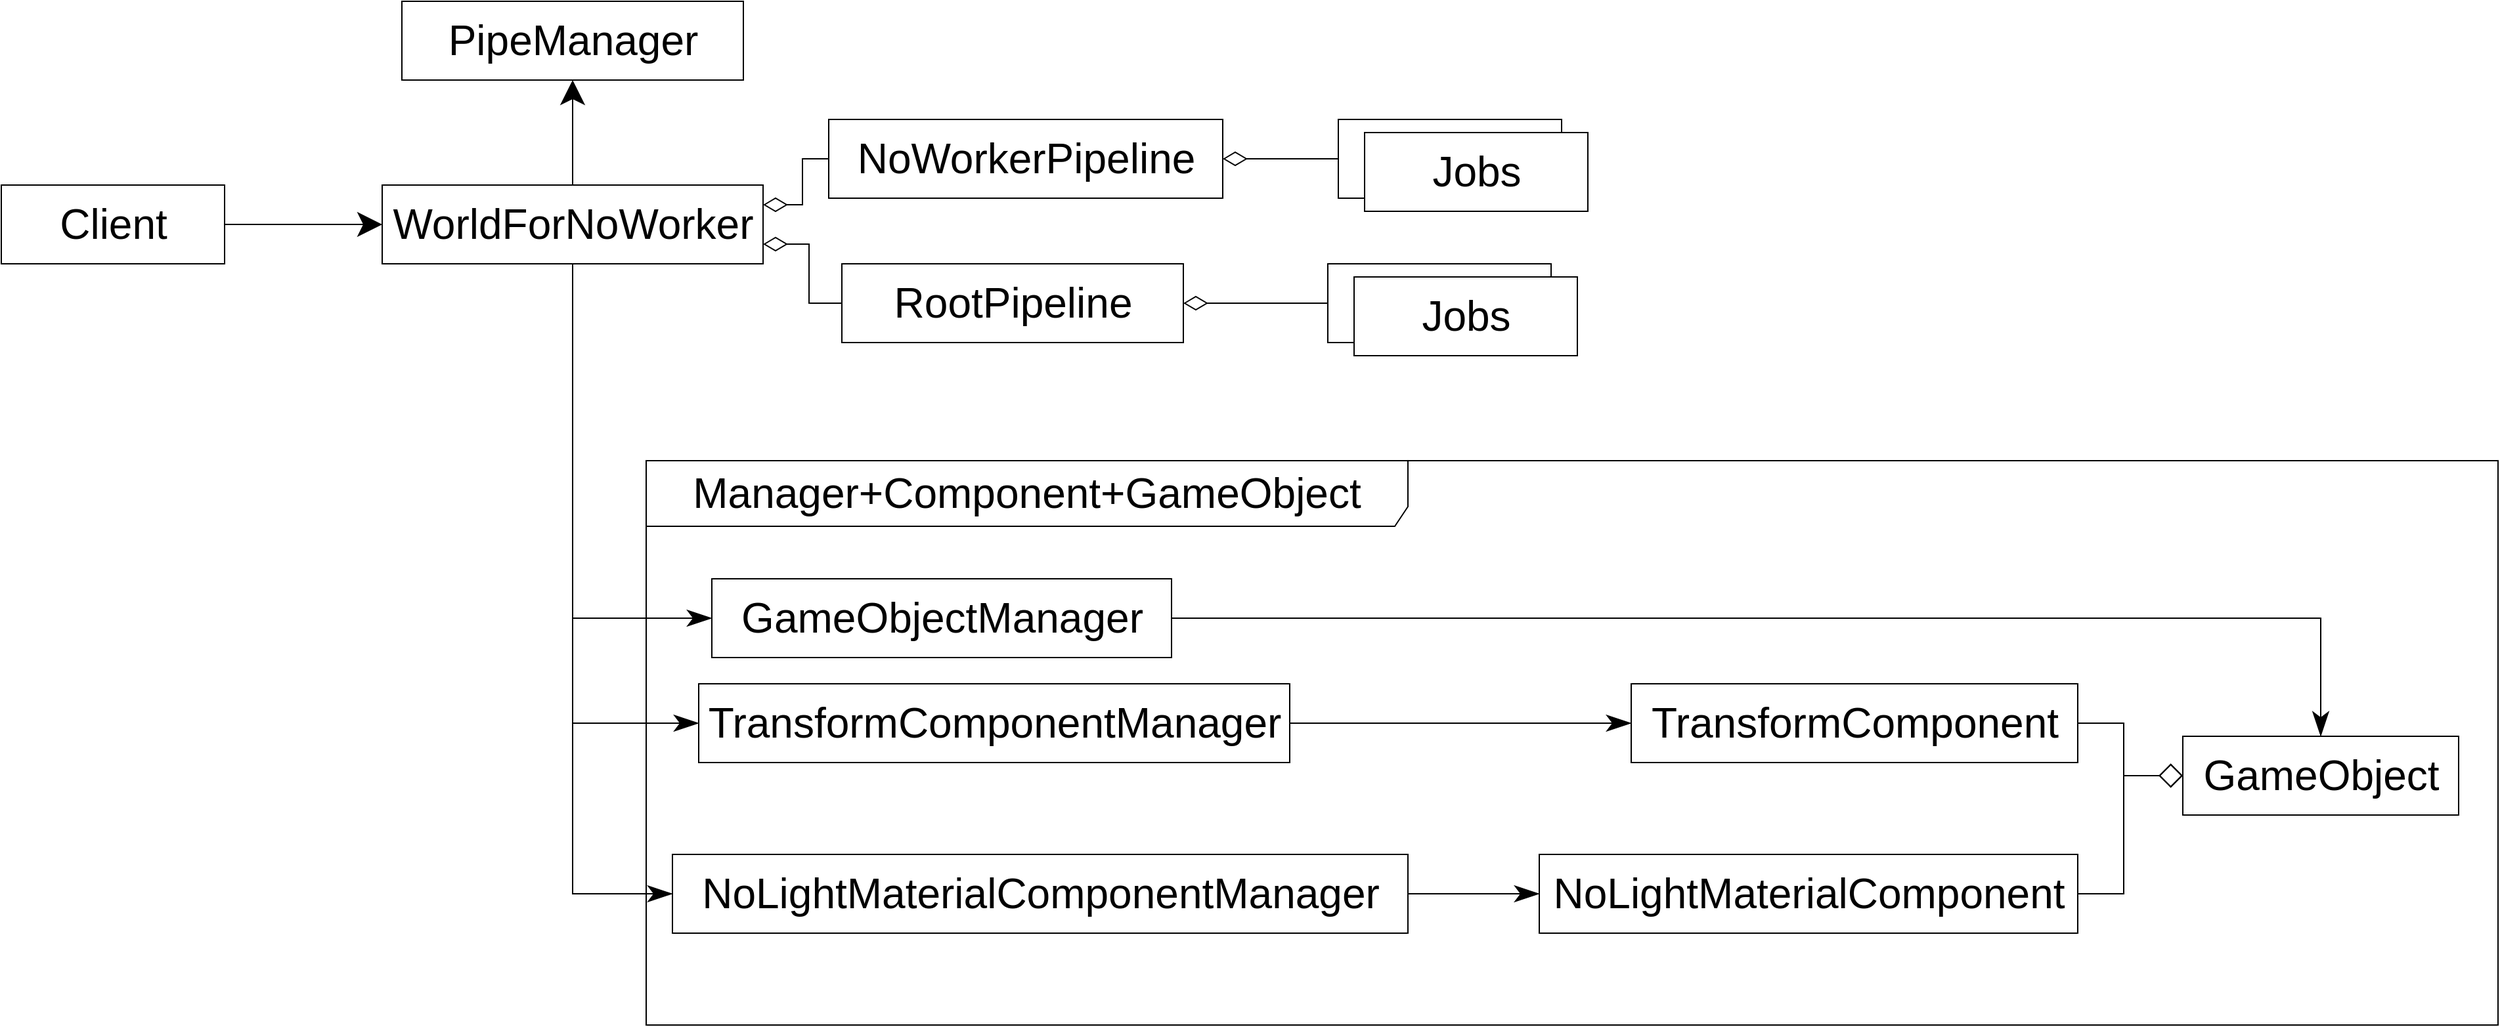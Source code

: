 <mxfile version="14.6.13" type="device"><diagram id="B2tvX7cnDSoGgbPZ_Jlt" name="第 1 页"><mxGraphModel dx="2670" dy="1420" grid="1" gridSize="10" guides="1" tooltips="1" connect="1" arrows="1" fold="1" page="1" pageScale="1" pageWidth="827" pageHeight="1169" math="0" shadow="0"><root><mxCell id="0"/><mxCell id="1" parent="0"/><mxCell id="IWce6UWiJpEqL21zWgAd-25" value="&lt;font style=&quot;font-size: 32px&quot;&gt;Manager+&lt;/font&gt;Component+GameObject" style="shape=umlFrame;whiteSpace=wrap;html=1;width=580;height=50;fontSize=32;" vertex="1" parent="1"><mxGeometry x="300" y="600" width="1410" height="430" as="geometry"/></mxCell><mxCell id="IWce6UWiJpEqL21zWgAd-3" value="" style="edgeStyle=orthogonalEdgeStyle;rounded=0;orthogonalLoop=1;jettySize=auto;html=1;endSize=16;startSize=16;" edge="1" parent="1" source="IWce6UWiJpEqL21zWgAd-1" target="IWce6UWiJpEqL21zWgAd-2"><mxGeometry relative="1" as="geometry"/></mxCell><mxCell id="IWce6UWiJpEqL21zWgAd-1" value="Client" style="html=1;fontSize=32;" vertex="1" parent="1"><mxGeometry x="-191" y="390.0" width="170" height="60" as="geometry"/></mxCell><mxCell id="IWce6UWiJpEqL21zWgAd-5" value="" style="edgeStyle=orthogonalEdgeStyle;rounded=0;orthogonalLoop=1;jettySize=auto;html=1;endSize=16;startSize=16;" edge="1" parent="1" source="IWce6UWiJpEqL21zWgAd-2" target="IWce6UWiJpEqL21zWgAd-4"><mxGeometry relative="1" as="geometry"/></mxCell><mxCell id="IWce6UWiJpEqL21zWgAd-7" value="" style="edgeStyle=orthogonalEdgeStyle;rounded=0;orthogonalLoop=1;jettySize=auto;html=1;endSize=16;startSize=16;startArrow=diamondThin;startFill=0;endArrow=none;endFill=0;exitX=1;exitY=0.25;exitDx=0;exitDy=0;" edge="1" parent="1" source="IWce6UWiJpEqL21zWgAd-2" target="IWce6UWiJpEqL21zWgAd-6"><mxGeometry relative="1" as="geometry"/></mxCell><mxCell id="IWce6UWiJpEqL21zWgAd-9" value="" style="edgeStyle=orthogonalEdgeStyle;rounded=0;orthogonalLoop=1;jettySize=auto;html=1;endSize=16;startSize=16;startArrow=diamondThin;startFill=0;endArrow=none;endFill=0;exitX=1;exitY=0.75;exitDx=0;exitDy=0;" edge="1" parent="1" source="IWce6UWiJpEqL21zWgAd-2" target="IWce6UWiJpEqL21zWgAd-8"><mxGeometry relative="1" as="geometry"><mxPoint x="589" y="480" as="sourcePoint"/></mxGeometry></mxCell><mxCell id="IWce6UWiJpEqL21zWgAd-32" style="edgeStyle=orthogonalEdgeStyle;rounded=0;orthogonalLoop=1;jettySize=auto;html=1;entryX=0;entryY=0.5;entryDx=0;entryDy=0;startArrow=none;startFill=0;endArrow=classicThin;endFill=1;startSize=16;endSize=16;" edge="1" parent="1" source="IWce6UWiJpEqL21zWgAd-2" target="IWce6UWiJpEqL21zWgAd-15"><mxGeometry relative="1" as="geometry"/></mxCell><mxCell id="IWce6UWiJpEqL21zWgAd-33" style="edgeStyle=orthogonalEdgeStyle;rounded=0;orthogonalLoop=1;jettySize=auto;html=1;entryX=0;entryY=0.5;entryDx=0;entryDy=0;startArrow=none;startFill=0;endArrow=classicThin;endFill=1;startSize=16;endSize=16;" edge="1" parent="1" source="IWce6UWiJpEqL21zWgAd-2" target="IWce6UWiJpEqL21zWgAd-11"><mxGeometry relative="1" as="geometry"/></mxCell><mxCell id="IWce6UWiJpEqL21zWgAd-34" style="edgeStyle=orthogonalEdgeStyle;rounded=0;orthogonalLoop=1;jettySize=auto;html=1;entryX=0;entryY=0.5;entryDx=0;entryDy=0;startArrow=none;startFill=0;endArrow=classicThin;endFill=1;startSize=16;endSize=16;" edge="1" parent="1" source="IWce6UWiJpEqL21zWgAd-2" target="IWce6UWiJpEqL21zWgAd-13"><mxGeometry relative="1" as="geometry"/></mxCell><mxCell id="IWce6UWiJpEqL21zWgAd-2" value="WorldForNoWorker" style="html=1;fontSize=32;" vertex="1" parent="1"><mxGeometry x="99" y="390" width="290" height="60" as="geometry"/></mxCell><mxCell id="IWce6UWiJpEqL21zWgAd-4" value="PipeManager" style="html=1;fontSize=32;" vertex="1" parent="1"><mxGeometry x="114" y="250" width="260" height="60" as="geometry"/></mxCell><mxCell id="IWce6UWiJpEqL21zWgAd-35" style="edgeStyle=orthogonalEdgeStyle;rounded=0;orthogonalLoop=1;jettySize=auto;html=1;entryX=0;entryY=0.5;entryDx=0;entryDy=0;startArrow=diamondThin;startFill=0;endArrow=none;endFill=0;startSize=16;endSize=16;" edge="1" parent="1" source="IWce6UWiJpEqL21zWgAd-6" target="IWce6UWiJpEqL21zWgAd-19"><mxGeometry relative="1" as="geometry"/></mxCell><mxCell id="IWce6UWiJpEqL21zWgAd-6" value="NoWorkerPipeline" style="html=1;fontSize=32;" vertex="1" parent="1"><mxGeometry x="439" y="340" width="300" height="60" as="geometry"/></mxCell><mxCell id="IWce6UWiJpEqL21zWgAd-36" style="edgeStyle=orthogonalEdgeStyle;rounded=0;orthogonalLoop=1;jettySize=auto;html=1;entryX=0;entryY=0.5;entryDx=0;entryDy=0;startArrow=diamondThin;startFill=0;endArrow=none;endFill=0;startSize=16;endSize=16;" edge="1" parent="1" source="IWce6UWiJpEqL21zWgAd-8" target="IWce6UWiJpEqL21zWgAd-23"><mxGeometry relative="1" as="geometry"/></mxCell><mxCell id="IWce6UWiJpEqL21zWgAd-8" value="RootPipeline" style="html=1;fontSize=32;" vertex="1" parent="1"><mxGeometry x="449" y="450" width="260" height="60" as="geometry"/></mxCell><mxCell id="IWce6UWiJpEqL21zWgAd-30" style="edgeStyle=orthogonalEdgeStyle;rounded=0;orthogonalLoop=1;jettySize=auto;html=1;entryX=0;entryY=0.5;entryDx=0;entryDy=0;startArrow=none;startFill=0;endArrow=classicThin;endFill=1;startSize=16;endSize=16;" edge="1" parent="1" source="IWce6UWiJpEqL21zWgAd-11" target="IWce6UWiJpEqL21zWgAd-14"><mxGeometry relative="1" as="geometry"/></mxCell><mxCell id="IWce6UWiJpEqL21zWgAd-11" value="TransformComponentManager" style="html=1;fontSize=32;" vertex="1" parent="1"><mxGeometry x="340" y="770" width="450" height="60" as="geometry"/></mxCell><mxCell id="IWce6UWiJpEqL21zWgAd-31" style="edgeStyle=orthogonalEdgeStyle;rounded=0;orthogonalLoop=1;jettySize=auto;html=1;entryX=0;entryY=0.5;entryDx=0;entryDy=0;startArrow=none;startFill=0;endArrow=classicThin;endFill=1;startSize=16;endSize=16;" edge="1" parent="1" source="IWce6UWiJpEqL21zWgAd-13" target="IWce6UWiJpEqL21zWgAd-17"><mxGeometry relative="1" as="geometry"/></mxCell><mxCell id="IWce6UWiJpEqL21zWgAd-13" value="NoLightMaterialComponentManager" style="html=1;fontSize=32;" vertex="1" parent="1"><mxGeometry x="320" y="900" width="560" height="60" as="geometry"/></mxCell><mxCell id="IWce6UWiJpEqL21zWgAd-14" value="TransformComponent" style="html=1;fontSize=32;" vertex="1" parent="1"><mxGeometry x="1050" y="770" width="340" height="60" as="geometry"/></mxCell><mxCell id="IWce6UWiJpEqL21zWgAd-29" style="edgeStyle=orthogonalEdgeStyle;rounded=0;orthogonalLoop=1;jettySize=auto;html=1;entryX=0.5;entryY=0;entryDx=0;entryDy=0;startArrow=none;startFill=0;endArrow=classicThin;endFill=1;startSize=16;endSize=16;" edge="1" parent="1" source="IWce6UWiJpEqL21zWgAd-15" target="IWce6UWiJpEqL21zWgAd-18"><mxGeometry relative="1" as="geometry"/></mxCell><mxCell id="IWce6UWiJpEqL21zWgAd-15" value="GameObjectManager" style="html=1;fontSize=32;" vertex="1" parent="1"><mxGeometry x="350" y="690" width="350" height="60" as="geometry"/></mxCell><mxCell id="IWce6UWiJpEqL21zWgAd-17" value="NoLightMaterialComponent" style="html=1;fontSize=32;" vertex="1" parent="1"><mxGeometry x="980" y="900" width="410" height="60" as="geometry"/></mxCell><mxCell id="IWce6UWiJpEqL21zWgAd-27" style="edgeStyle=orthogonalEdgeStyle;rounded=0;orthogonalLoop=1;jettySize=auto;html=1;entryX=1;entryY=0.5;entryDx=0;entryDy=0;startArrow=diamond;startFill=0;endArrow=none;endFill=0;startSize=16;endSize=16;" edge="1" parent="1" source="IWce6UWiJpEqL21zWgAd-18" target="IWce6UWiJpEqL21zWgAd-14"><mxGeometry relative="1" as="geometry"/></mxCell><mxCell id="IWce6UWiJpEqL21zWgAd-28" style="edgeStyle=orthogonalEdgeStyle;rounded=0;orthogonalLoop=1;jettySize=auto;html=1;entryX=1;entryY=0.5;entryDx=0;entryDy=0;startArrow=diamond;startFill=0;endArrow=none;endFill=0;startSize=16;endSize=16;" edge="1" parent="1" source="IWce6UWiJpEqL21zWgAd-18" target="IWce6UWiJpEqL21zWgAd-17"><mxGeometry relative="1" as="geometry"/></mxCell><mxCell id="IWce6UWiJpEqL21zWgAd-18" value="GameObject" style="html=1;fontSize=32;" vertex="1" parent="1"><mxGeometry x="1470" y="810" width="210" height="60" as="geometry"/></mxCell><mxCell id="IWce6UWiJpEqL21zWgAd-21" value="" style="group" vertex="1" connectable="0" parent="1"><mxGeometry x="827" y="340.0" width="190" height="70" as="geometry"/></mxCell><mxCell id="IWce6UWiJpEqL21zWgAd-19" value="Jobs" style="html=1;fontSize=32;" vertex="1" parent="IWce6UWiJpEqL21zWgAd-21"><mxGeometry width="170" height="60" as="geometry"/></mxCell><mxCell id="IWce6UWiJpEqL21zWgAd-20" value="Jobs" style="html=1;fontSize=32;" vertex="1" parent="IWce6UWiJpEqL21zWgAd-21"><mxGeometry x="20" y="10" width="170" height="60" as="geometry"/></mxCell><mxCell id="IWce6UWiJpEqL21zWgAd-22" value="" style="group" vertex="1" connectable="0" parent="1"><mxGeometry x="819" y="450.0" width="190" height="70" as="geometry"/></mxCell><mxCell id="IWce6UWiJpEqL21zWgAd-23" value="Jobs" style="html=1;fontSize=32;" vertex="1" parent="IWce6UWiJpEqL21zWgAd-22"><mxGeometry width="170" height="60" as="geometry"/></mxCell><mxCell id="IWce6UWiJpEqL21zWgAd-24" value="Jobs" style="html=1;fontSize=32;" vertex="1" parent="IWce6UWiJpEqL21zWgAd-22"><mxGeometry x="20" y="10" width="170" height="60" as="geometry"/></mxCell></root></mxGraphModel></diagram></mxfile>